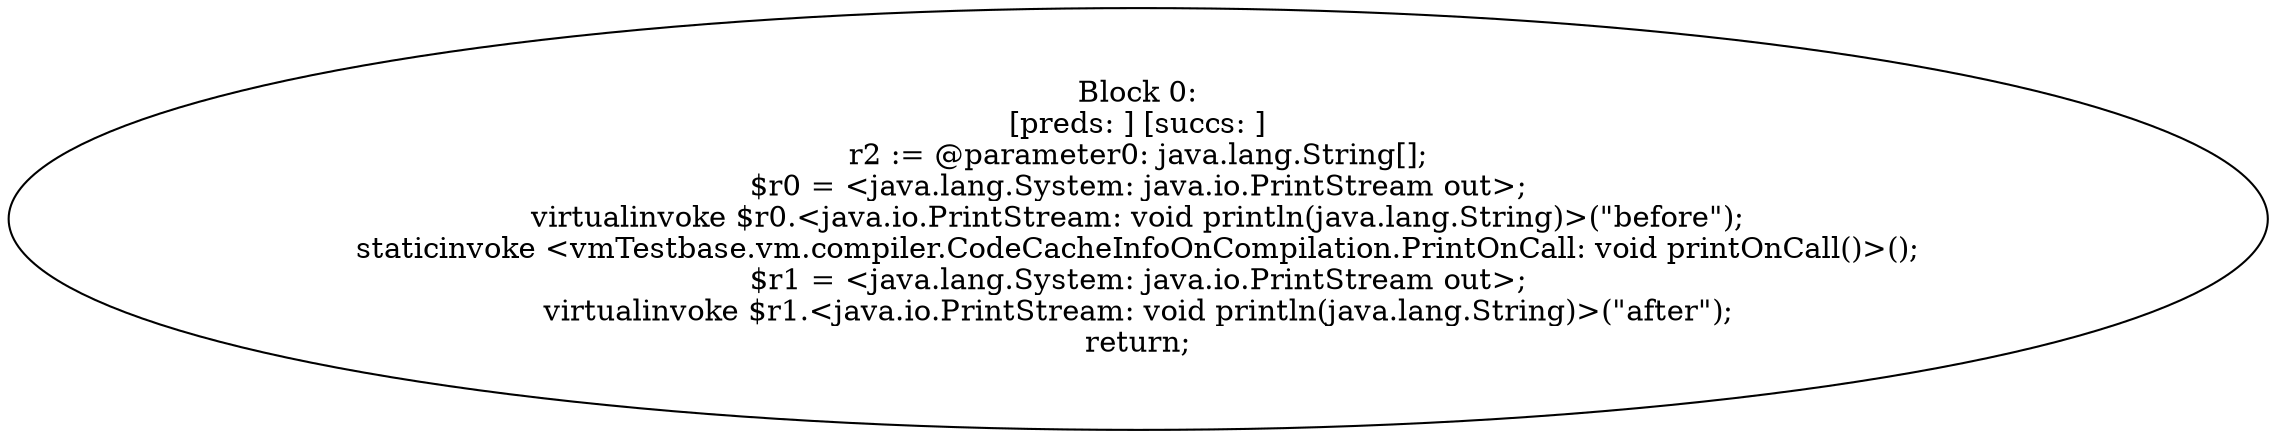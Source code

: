digraph "unitGraph" {
    "Block 0:
[preds: ] [succs: ]
r2 := @parameter0: java.lang.String[];
$r0 = <java.lang.System: java.io.PrintStream out>;
virtualinvoke $r0.<java.io.PrintStream: void println(java.lang.String)>(\"before\");
staticinvoke <vmTestbase.vm.compiler.CodeCacheInfoOnCompilation.PrintOnCall: void printOnCall()>();
$r1 = <java.lang.System: java.io.PrintStream out>;
virtualinvoke $r1.<java.io.PrintStream: void println(java.lang.String)>(\"after\");
return;
"
}
